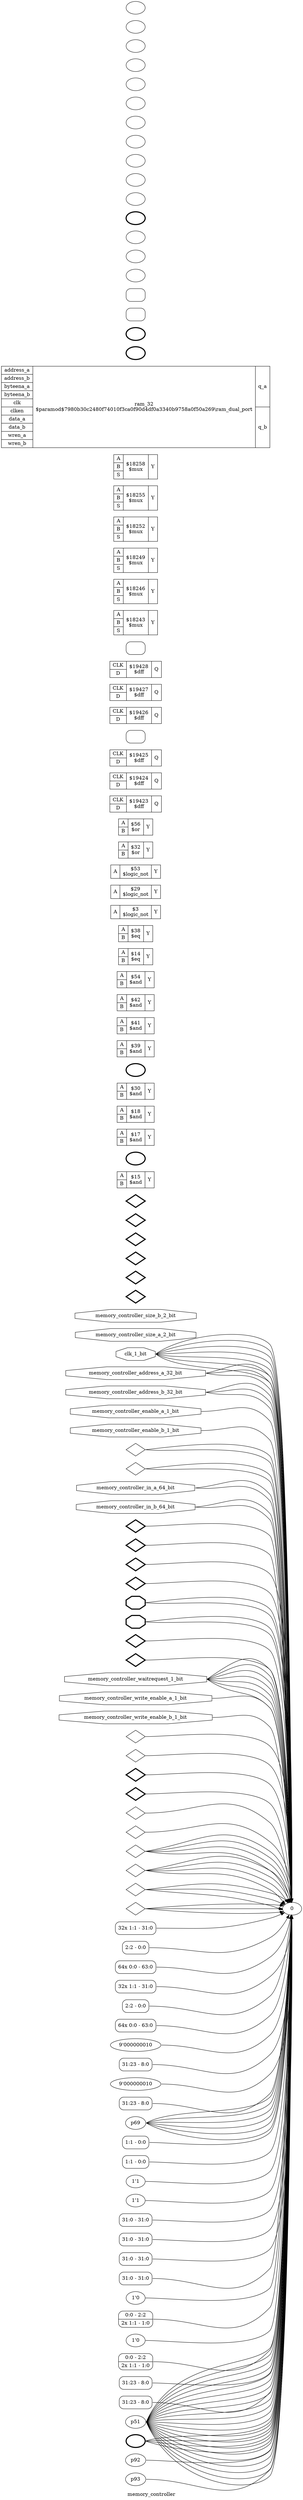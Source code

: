 digraph "memory_controller" {
label="memory_controller";
rankdir="LR";
remincross=true;
0n11 [ shape=octagon, label="clk_1_bit", color="black", fontcolor="black" ];
0n12 [ shape=octagon, label="memory_controller_address_a_32_bit", color="black", fontcolor="black" ];
0n13 [ shape=octagon, label="memory_controller_address_b_32_bit", color="black", fontcolor="black" ];
0n14 [ shape=octagon, label="memory_controller_enable_a_1_bit", color="black", fontcolor="black" ];
0n15 [ shape=octagon, label="memory_controller_enable_b_1_bit", color="black", fontcolor="black" ];
0n16 [ shape=diamond, label="memory_controller_enable_reg_a_1_bit", color="black", fontcolor="black" ];
0n17 [ shape=diamond, label="memory_controller_enable_reg_b_1_bit", color="black", fontcolor="black" ];
0n18 [ shape=octagon, label="memory_controller_in_a_64_bit", color="black", fontcolor="black" ];
0n19 [ shape=octagon, label="memory_controller_in_b_64_bit", color="black", fontcolor="black" ];
0n20 [ shape=diamond, label="memory_controller_out_a_64_bit", color="black", fontcolor="black" ];
0n21 [ shape=diamond, label="memory_controller_out_b_64_bit", color="black", fontcolor="black" ];
0n22 [ shape=diamond, label="memory_controller_out_prev_a_64_bit", color="black", fontcolor="black" ];
0n23 [ shape=diamond, label="memory_controller_out_prev_b_64_bit", color="black", fontcolor="black" ];
0n24 [ shape=octagon, label="memory_controller_out_reg_a_64_bit", color="black", fontcolor="black" ];
0n25 [ shape=octagon, label="memory_controller_out_reg_b_64_bit", color="black", fontcolor="black" ];
0n26 [ shape=diamond, label="memory_controller_ram_32_out_a_32_bit", color="black", fontcolor="black" ];
0n27 [ shape=diamond, label="memory_controller_ram_32_out_b_32_bit", color="black", fontcolor="black" ];
0n28 [ shape=octagon, label="memory_controller_size_a_2_bit", color="black", fontcolor="black" ];
0n29 [ shape=octagon, label="memory_controller_size_b_2_bit", color="black", fontcolor="black" ];
0n30 [ shape=octagon, label="memory_controller_waitrequest_1_bit", color="black", fontcolor="black" ];
0n31 [ shape=octagon, label="memory_controller_write_enable_a_1_bit", color="black", fontcolor="black" ];
0n32 [ shape=octagon, label="memory_controller_write_enable_b_1_bit", color="black", fontcolor="black" ];
0n33 [ shape=diamond, label="ram_32_address_a_1_bit", color="black", fontcolor="black" ];
0n34 [ shape=diamond, label="ram_32_address_b_1_bit", color="black", fontcolor="black" ];
0n35 [ shape=diamond, label="ram_32_in_a_32_bit", color="black", fontcolor="black" ];
0n36 [ shape=diamond, label="ram_32_in_b_32_bit", color="black", fontcolor="black" ];
0n37 [ shape=diamond, label="ram_32_out_a_32_bit", color="black", fontcolor="black" ];
0n38 [ shape=diamond, label="ram_32_out_b_32_bit", color="black", fontcolor="black" ];
0n39 [ shape=diamond, label="ram_32_write_enable_a_1_bit", color="black", fontcolor="black" ];
0n40 [ shape=diamond, label="ram_32_write_enable_b_1_bit", color="black", fontcolor="black" ];
0n41 [ shape=diamond, label="select_not_struct_a_3_bit", color="black", fontcolor="black" ];
0n42 [ shape=diamond, label="select_not_struct_b_3_bit", color="black", fontcolor="black" ];
0n43 [ shape=diamond, label="select_ram_32_a_1_bit", color="black", fontcolor="black" ];
0n44 [ shape=diamond, label="select_ram_32_b_1_bit", color="black", fontcolor="black" ];
0n45 [ shape=diamond, label="select_ram_32_reg_a_2_bit", color="black", fontcolor="black" ];
0n46 [ shape=diamond, label="select_ram_32_reg_b_2_bit", color="black", fontcolor="black" ];
0n47 [ shape=diamond, label="tag_a_9_bit", color="black", fontcolor="black" ];
0n48 [ shape=diamond, label="tag_b_9_bit", color="black", fontcolor="black" ];
0c52 [ shape=record, label="{{<0p49> A|<0p50> B}|$15\n$and|{<0p51> Y}}" ];
0x0 [ shape=record, style=rounded, label="<0s31> 32x 1:1 - 31:0 " ];
0x0:e -> 0c52:0p49:w [arrowhead=odiamond, arrowtail=odiamond, dir=both, color="black", style="setlinewidth(3)", label=""];
0c53 [ shape=record, label="{{<0p49> A|<0p50> B}|$17\n$and|{<0p51> Y}}" ];
0x1 [ shape=record, style=rounded, label="<0s0> 2:2 - 0:0 " ];
0x1:e -> 0c53:0p49:w [arrowhead=odiamond, arrowtail=odiamond, dir=both, color="black", label=""];
0c54 [ shape=record, label="{{<0p49> A|<0p50> B}|$18\n$and|{<0p51> Y}}" ];
0c55 [ shape=record, label="{{<0p49> A|<0p50> B}|$30\n$and|{<0p51> Y}}" ];
0x2 [ shape=record, style=rounded, label="<0s63> 64x 0:0 - 63:0 " ];
0x2:e -> 0c55:0p50:w [arrowhead=odiamond, arrowtail=odiamond, dir=both, color="black", style="setlinewidth(3)", label=""];
0c56 [ shape=record, label="{{<0p49> A|<0p50> B}|$39\n$and|{<0p51> Y}}" ];
0x3 [ shape=record, style=rounded, label="<0s31> 32x 1:1 - 31:0 " ];
0x3:e -> 0c56:0p49:w [arrowhead=odiamond, arrowtail=odiamond, dir=both, color="black", style="setlinewidth(3)", label=""];
0c57 [ shape=record, label="{{<0p49> A|<0p50> B}|$41\n$and|{<0p51> Y}}" ];
0x4 [ shape=record, style=rounded, label="<0s0> 2:2 - 0:0 " ];
0x4:e -> 0c57:0p49:w [arrowhead=odiamond, arrowtail=odiamond, dir=both, color="black", label=""];
0c58 [ shape=record, label="{{<0p49> A|<0p50> B}|$42\n$and|{<0p51> Y}}" ];
0c59 [ shape=record, label="{{<0p49> A|<0p50> B}|$54\n$and|{<0p51> Y}}" ];
0x5 [ shape=record, style=rounded, label="<0s63> 64x 0:0 - 63:0 " ];
0x5:e -> 0c59:0p50:w [arrowhead=odiamond, arrowtail=odiamond, dir=both, color="black", style="setlinewidth(3)", label=""];
0v7 [ label="9'000000010" ];
0c60 [ shape=record, label="{{<0p49> A|<0p50> B}|$14\n$eq|{<0p51> Y}}" ];
0x6 [ shape=record, style=rounded, label="<0s0> 31:23 - 8:0 " ];
0x6:e -> 0c60:0p49:w [arrowhead=odiamond, arrowtail=odiamond, dir=both, color="black", style="setlinewidth(3)", label=""];
0v9 [ label="9'000000010" ];
0c61 [ shape=record, label="{{<0p49> A|<0p50> B}|$38\n$eq|{<0p51> Y}}" ];
0x8 [ shape=record, style=rounded, label="<0s0> 31:23 - 8:0 " ];
0x8:e -> 0c61:0p49:w [arrowhead=odiamond, arrowtail=odiamond, dir=both, color="black", style="setlinewidth(3)", label=""];
0c62 [ shape=record, label="{{<0p49> A}|$3\n$logic_not|{<0p51> Y}}" ];
0c63 [ shape=record, label="{{<0p49> A}|$29\n$logic_not|{<0p51> Y}}" ];
0c64 [ shape=record, label="{{<0p49> A}|$53\n$logic_not|{<0p51> Y}}" ];
0c65 [ shape=record, label="{{<0p49> A|<0p50> B}|$32\n$or|{<0p51> Y}}" ];
0c66 [ shape=record, label="{{<0p49> A|<0p50> B}|$56\n$or|{<0p51> Y}}" ];
0c70 [ shape=record, label="{{<0p67> CLK|<0p68> D}|$19423\n$dff|{<0p69> Q}}" ];
0c71 [ shape=record, label="{{<0p67> CLK|<0p68> D}|$19424\n$dff|{<0p69> Q}}" ];
0c72 [ shape=record, label="{{<0p67> CLK|<0p68> D}|$19425\n$dff|{<0p69> Q}}" ];
0x10 [ shape=record, style=rounded, label="<0s0> 0:0 - 1:1 " ];
0c72:0p69:e -> 0x10:w [arrowhead=odiamond, arrowtail=odiamond, dir=both, color="black", label=""];
0c73 [ shape=record, label="{{<0p67> CLK|<0p68> D}|$19426\n$dff|{<0p69> Q}}" ];
0c74 [ shape=record, label="{{<0p67> CLK|<0p68> D}|$19427\n$dff|{<0p69> Q}}" ];
0c75 [ shape=record, label="{{<0p67> CLK|<0p68> D}|$19428\n$dff|{<0p69> Q}}" ];
0x11 [ shape=record, style=rounded, label="<0s0> 0:0 - 1:1 " ];
0c75:0p69:e -> 0x11:w [arrowhead=odiamond, arrowtail=odiamond, dir=both, color="black", label=""];
0c77 [ shape=record, label="{{<0p49> A|<0p50> B|<0p76> S}|$18243\n$mux|{<0p51> Y}}" ];
0c78 [ shape=record, label="{{<0p49> A|<0p50> B|<0p76> S}|$18246\n$mux|{<0p51> Y}}" ];
0c79 [ shape=record, label="{{<0p49> A|<0p50> B|<0p76> S}|$18249\n$mux|{<0p51> Y}}" ];
0x12 [ shape=record, style=rounded, label="<0s0> 1:1 - 0:0 " ];
0x12:e -> 0c79:0p50:w [arrowhead=odiamond, arrowtail=odiamond, dir=both, color="black", label=""];
0c80 [ shape=record, label="{{<0p49> A|<0p50> B|<0p76> S}|$18252\n$mux|{<0p51> Y}}" ];
0c81 [ shape=record, label="{{<0p49> A|<0p50> B|<0p76> S}|$18255\n$mux|{<0p51> Y}}" ];
0c82 [ shape=record, label="{{<0p49> A|<0p50> B|<0p76> S}|$18258\n$mux|{<0p51> Y}}" ];
0x13 [ shape=record, style=rounded, label="<0s0> 1:1 - 0:0 " ];
0x13:e -> 0c82:0p50:w [arrowhead=odiamond, arrowtail=odiamond, dir=both, color="black", label=""];
0v14 [ label="1'1" ];
0v15 [ label="1'1" ];
0c94 [ shape=record, label="{{<0p83> address_a|<0p84> address_b|<0p85> byteena_a|<0p86> byteena_b|<0p11> clk|<0p87> clken|<0p88> data_a|<0p89> data_b|<0p90> wren_a|<0p91> wren_b}|ram_32\n$paramod$7980b30c2480f74010f3ca0f90d4df0a3340b9758a0f50a269\\ram_dual_port|{<0p92> q_a|<0p93> q_b}}" ];
0x16 [ shape=record, style=rounded, label="<0s0> 31:0 - 31:0 " ];
0x16:e -> 0c94:0p88:w [arrowhead=odiamond, arrowtail=odiamond, dir=both, color="black", style="setlinewidth(3)", label=""];
0x17 [ shape=record, style=rounded, label="<0s0> 31:0 - 31:0 " ];
0x17:e -> 0c94:0p89:w [arrowhead=odiamond, arrowtail=odiamond, dir=both, color="black", style="setlinewidth(3)", label=""];
0x18 [ shape=record, style=rounded, label="<0s0> 31:0 - 31:0 " ];
0x19 [ shape=record, style=rounded, label="<0s0> 31:0 - 31:0 " ];
0v21 [ label="1'0" ];
0x20 [ shape=record, style=rounded, label="<0s2> 0:0 - 2:2 |<0s1> 2x 1:1 - 1:0 " ];
0v23 [ label="1'0" ];
0x22 [ shape=record, style=rounded, label="<0s2> 0:0 - 2:2 |<0s1> 2x 1:1 - 1:0 " ];
0x24 [ shape=record, style=rounded, label="<0s0> 0:0 - 0:0 " ];
0x25 [ shape=record, style=rounded, label="<0s0> 0:0 - 0:0 " ];
0x26 [ shape=record, style=rounded, label="<0s0> 31:23 - 8:0 " ];
0x27 [ shape=record, style=rounded, label="<0s0> 31:23 - 8:0 " ];
0c64:0p51:e -> 0x5:0s63:w [color="black", label=""];
0n11:e -> 0c70:0p67:w [color="black", label=""];
0n11:e -> 0c71:0p67:w [color="black", label=""];
0n11:e -> 0c72:0p67:w [color="black", label=""];
0n11:e -> 0c73:0p67:w [color="black", label=""];
0n11:e -> 0c74:0p67:w [color="black", label=""];
0n11:e -> 0c75:0p67:w [color="black", label=""];
0n11:e -> 0c94:0p11:w [color="black", label=""];
0n12:e -> 0x1:0s0:w [color="black", style="setlinewidth(3)", label=""];
0n12:e -> 0x26:0s0:w [color="black", style="setlinewidth(3)", label=""];
0n12:e -> 0x6:0s0:w [color="black", style="setlinewidth(3)", label=""];
0n13:e -> 0x27:0s0:w [color="black", style="setlinewidth(3)", label=""];
0n13:e -> 0x4:0s0:w [color="black", style="setlinewidth(3)", label=""];
0n13:e -> 0x8:0s0:w [color="black", style="setlinewidth(3)", label=""];
0n14:e -> 0c77:0p49:w [color="black", label=""];
0n15:e -> 0c80:0p49:w [color="black", label=""];
0c71:0p69:e -> 0n16:w [color="black", label=""];
0n16:e -> 0c63:0p49:w [color="black", label=""];
0n16:e -> 0c77:0p50:w [color="black", label=""];
0c74:0p69:e -> 0n17:w [color="black", label=""];
0n17:e -> 0c64:0p49:w [color="black", label=""];
0n17:e -> 0c80:0p50:w [color="black", label=""];
0n18:e -> 0x16:0s0:w [color="black", style="setlinewidth(3)", label=""];
0n18:e -> 0x18:0s0:w [color="black", style="setlinewidth(3)", label=""];
0n19:e -> 0x17:0s0:w [color="black", style="setlinewidth(3)", label=""];
0n19:e -> 0x19:0s0:w [color="black", style="setlinewidth(3)", label=""];
0c77:0p51:e -> 0c71:0p68:w [color="black", label=""];
0c65:0p51:e -> 0n20:w [color="black", style="setlinewidth(3)", label=""];
0n20:e -> 0c78:0p49:w [color="black", style="setlinewidth(3)", label=""];
0c66:0p51:e -> 0n21:w [color="black", style="setlinewidth(3)", label=""];
0n21:e -> 0c81:0p49:w [color="black", style="setlinewidth(3)", label=""];
0c55:0p51:e -> 0n22:w [color="black", style="setlinewidth(3)", label=""];
0n22:e -> 0c65:0p49:w [color="black", style="setlinewidth(3)", label=""];
0c59:0p51:e -> 0n23:w [color="black", style="setlinewidth(3)", label=""];
0n23:e -> 0c66:0p49:w [color="black", style="setlinewidth(3)", label=""];
0c70:0p69:e -> 0n24:w [color="black", style="setlinewidth(3)", label=""];
0n24:e -> 0c55:0p49:w [color="black", style="setlinewidth(3)", label=""];
0n24:e -> 0c78:0p50:w [color="black", style="setlinewidth(3)", label=""];
0c73:0p69:e -> 0n25:w [color="black", style="setlinewidth(3)", label=""];
0n25:e -> 0c59:0p49:w [color="black", style="setlinewidth(3)", label=""];
0n25:e -> 0c81:0p50:w [color="black", style="setlinewidth(3)", label=""];
0c52:0p51:e -> 0n26:w [color="black", style="setlinewidth(3)", label=""];
0n26:e -> 0c65:0p50:w [color="black", style="setlinewidth(3)", label=""];
0c56:0p51:e -> 0n27:w [color="black", style="setlinewidth(3)", label=""];
0n27:e -> 0c66:0p50:w [color="black", style="setlinewidth(3)", label=""];
0c80:0p51:e -> 0c74:0p68:w [color="black", label=""];
0n30:e -> 0c62:0p49:w [color="black", label=""];
0n30:e -> 0c77:0p76:w [color="black", label=""];
0n30:e -> 0c78:0p76:w [color="black", label=""];
0n30:e -> 0c79:0p76:w [color="black", label=""];
0n30:e -> 0c80:0p76:w [color="black", label=""];
0n30:e -> 0c81:0p76:w [color="black", label=""];
0n30:e -> 0c82:0p76:w [color="black", label=""];
0n31:e -> 0c54:0p49:w [color="black", label=""];
0n32:e -> 0c58:0p49:w [color="black", label=""];
0c53:0p51:e -> 0n33:w [color="black", label=""];
0n33:e -> 0c94:0p83:w [color="black", label=""];
0c57:0p51:e -> 0n34:w [color="black", label=""];
0n34:e -> 0c94:0p84:w [color="black", label=""];
0x18:e -> 0n35:w [color="black", style="setlinewidth(3)", label=""];
0x19:e -> 0n36:w [color="black", style="setlinewidth(3)", label=""];
0c94:0p92:e -> 0n37:w [color="black", style="setlinewidth(3)", label=""];
0n37:e -> 0c52:0p50:w [color="black", style="setlinewidth(3)", label=""];
0c94:0p93:e -> 0n38:w [color="black", style="setlinewidth(3)", label=""];
0n38:e -> 0c56:0p50:w [color="black", style="setlinewidth(3)", label=""];
0c54:0p51:e -> 0n39:w [color="black", label=""];
0n39:e -> 0c94:0p90:w [color="black", label=""];
0c78:0p51:e -> 0c70:0p68:w [color="black", style="setlinewidth(3)", label=""];
0c58:0p51:e -> 0n40:w [color="black", label=""];
0n40:e -> 0c94:0p91:w [color="black", label=""];
0x20:e -> 0n41:w [color="black", style="setlinewidth(3)", label=""];
0x22:e -> 0n42:w [color="black", style="setlinewidth(3)", label=""];
0c60:0p51:e -> 0n43:w [color="black", label=""];
0n43:e -> 0c53:0p50:w [color="black", label=""];
0n43:e -> 0c54:0p50:w [color="black", label=""];
0n43:e -> 0c79:0p49:w [color="black", label=""];
0n43:e -> 0x24:w [color="black", label=""];
0c61:0p51:e -> 0n44:w [color="black", label=""];
0n44:e -> 0c57:0p50:w [color="black", label=""];
0n44:e -> 0c58:0p50:w [color="black", label=""];
0n44:e -> 0c82:0p49:w [color="black", label=""];
0n44:e -> 0x25:w [color="black", label=""];
0x10:0s0:e -> 0n45:w [color="black", label=""];
0x24:0s0:e -> 0n45:w [color="black", label=""];
0n45:e -> 0x0:0s31:w [color="black", label=""];
0n45:e -> 0x12:0s0:w [color="black", label=""];
0n45:e -> 0x20:0s1:w [color="black", label=""];
0x11:0s0:e -> 0n46:w [color="black", label=""];
0x25:0s0:e -> 0n46:w [color="black", label=""];
0n46:e -> 0x13:0s0:w [color="black", label=""];
0n46:e -> 0x22:0s1:w [color="black", label=""];
0n46:e -> 0x3:0s31:w [color="black", label=""];
0x26:e -> 0n47:w [color="black", style="setlinewidth(3)", label=""];
0x27:e -> 0n48:w [color="black", style="setlinewidth(3)", label=""];
0c81:0p51:e -> 0c73:0p68:w [color="black", style="setlinewidth(3)", label=""];
0c79:0p51:e -> 0c72:0p68:w [color="black", label=""];
0c82:0p51:e -> 0c75:0p68:w [color="black", label=""];
0c62:0p51:e -> 0c94:0p87:w [color="black", label=""];
0c63:0p51:e -> 0x2:0s63:w [color="black", label=""];
0v14:e -> 0c94:0p85:w [color="black", label=""];
0v15:e -> 0c94:0p86:w [color="black", label=""];
0v21:e -> 0x20:0s2:w [color="black", label=""];
0v23:e -> 0x22:0s2:w [color="black", label=""];
0v7:e -> 0c60:0p50:w [color="black", style="setlinewidth(3)", label=""];
0v9:e -> 0c61:0p50:w [color="black", style="setlinewidth(3)", label=""];
}
